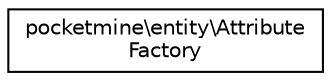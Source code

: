 digraph "Graphical Class Hierarchy"
{
 // INTERACTIVE_SVG=YES
 // LATEX_PDF_SIZE
  edge [fontname="Helvetica",fontsize="10",labelfontname="Helvetica",labelfontsize="10"];
  node [fontname="Helvetica",fontsize="10",shape=record];
  rankdir="LR";
  Node0 [label="pocketmine\\entity\\Attribute\lFactory",height=0.2,width=0.4,color="black", fillcolor="white", style="filled",URL="$dd/da4/classpocketmine_1_1entity_1_1_attribute_factory.html",tooltip=" "];
}
